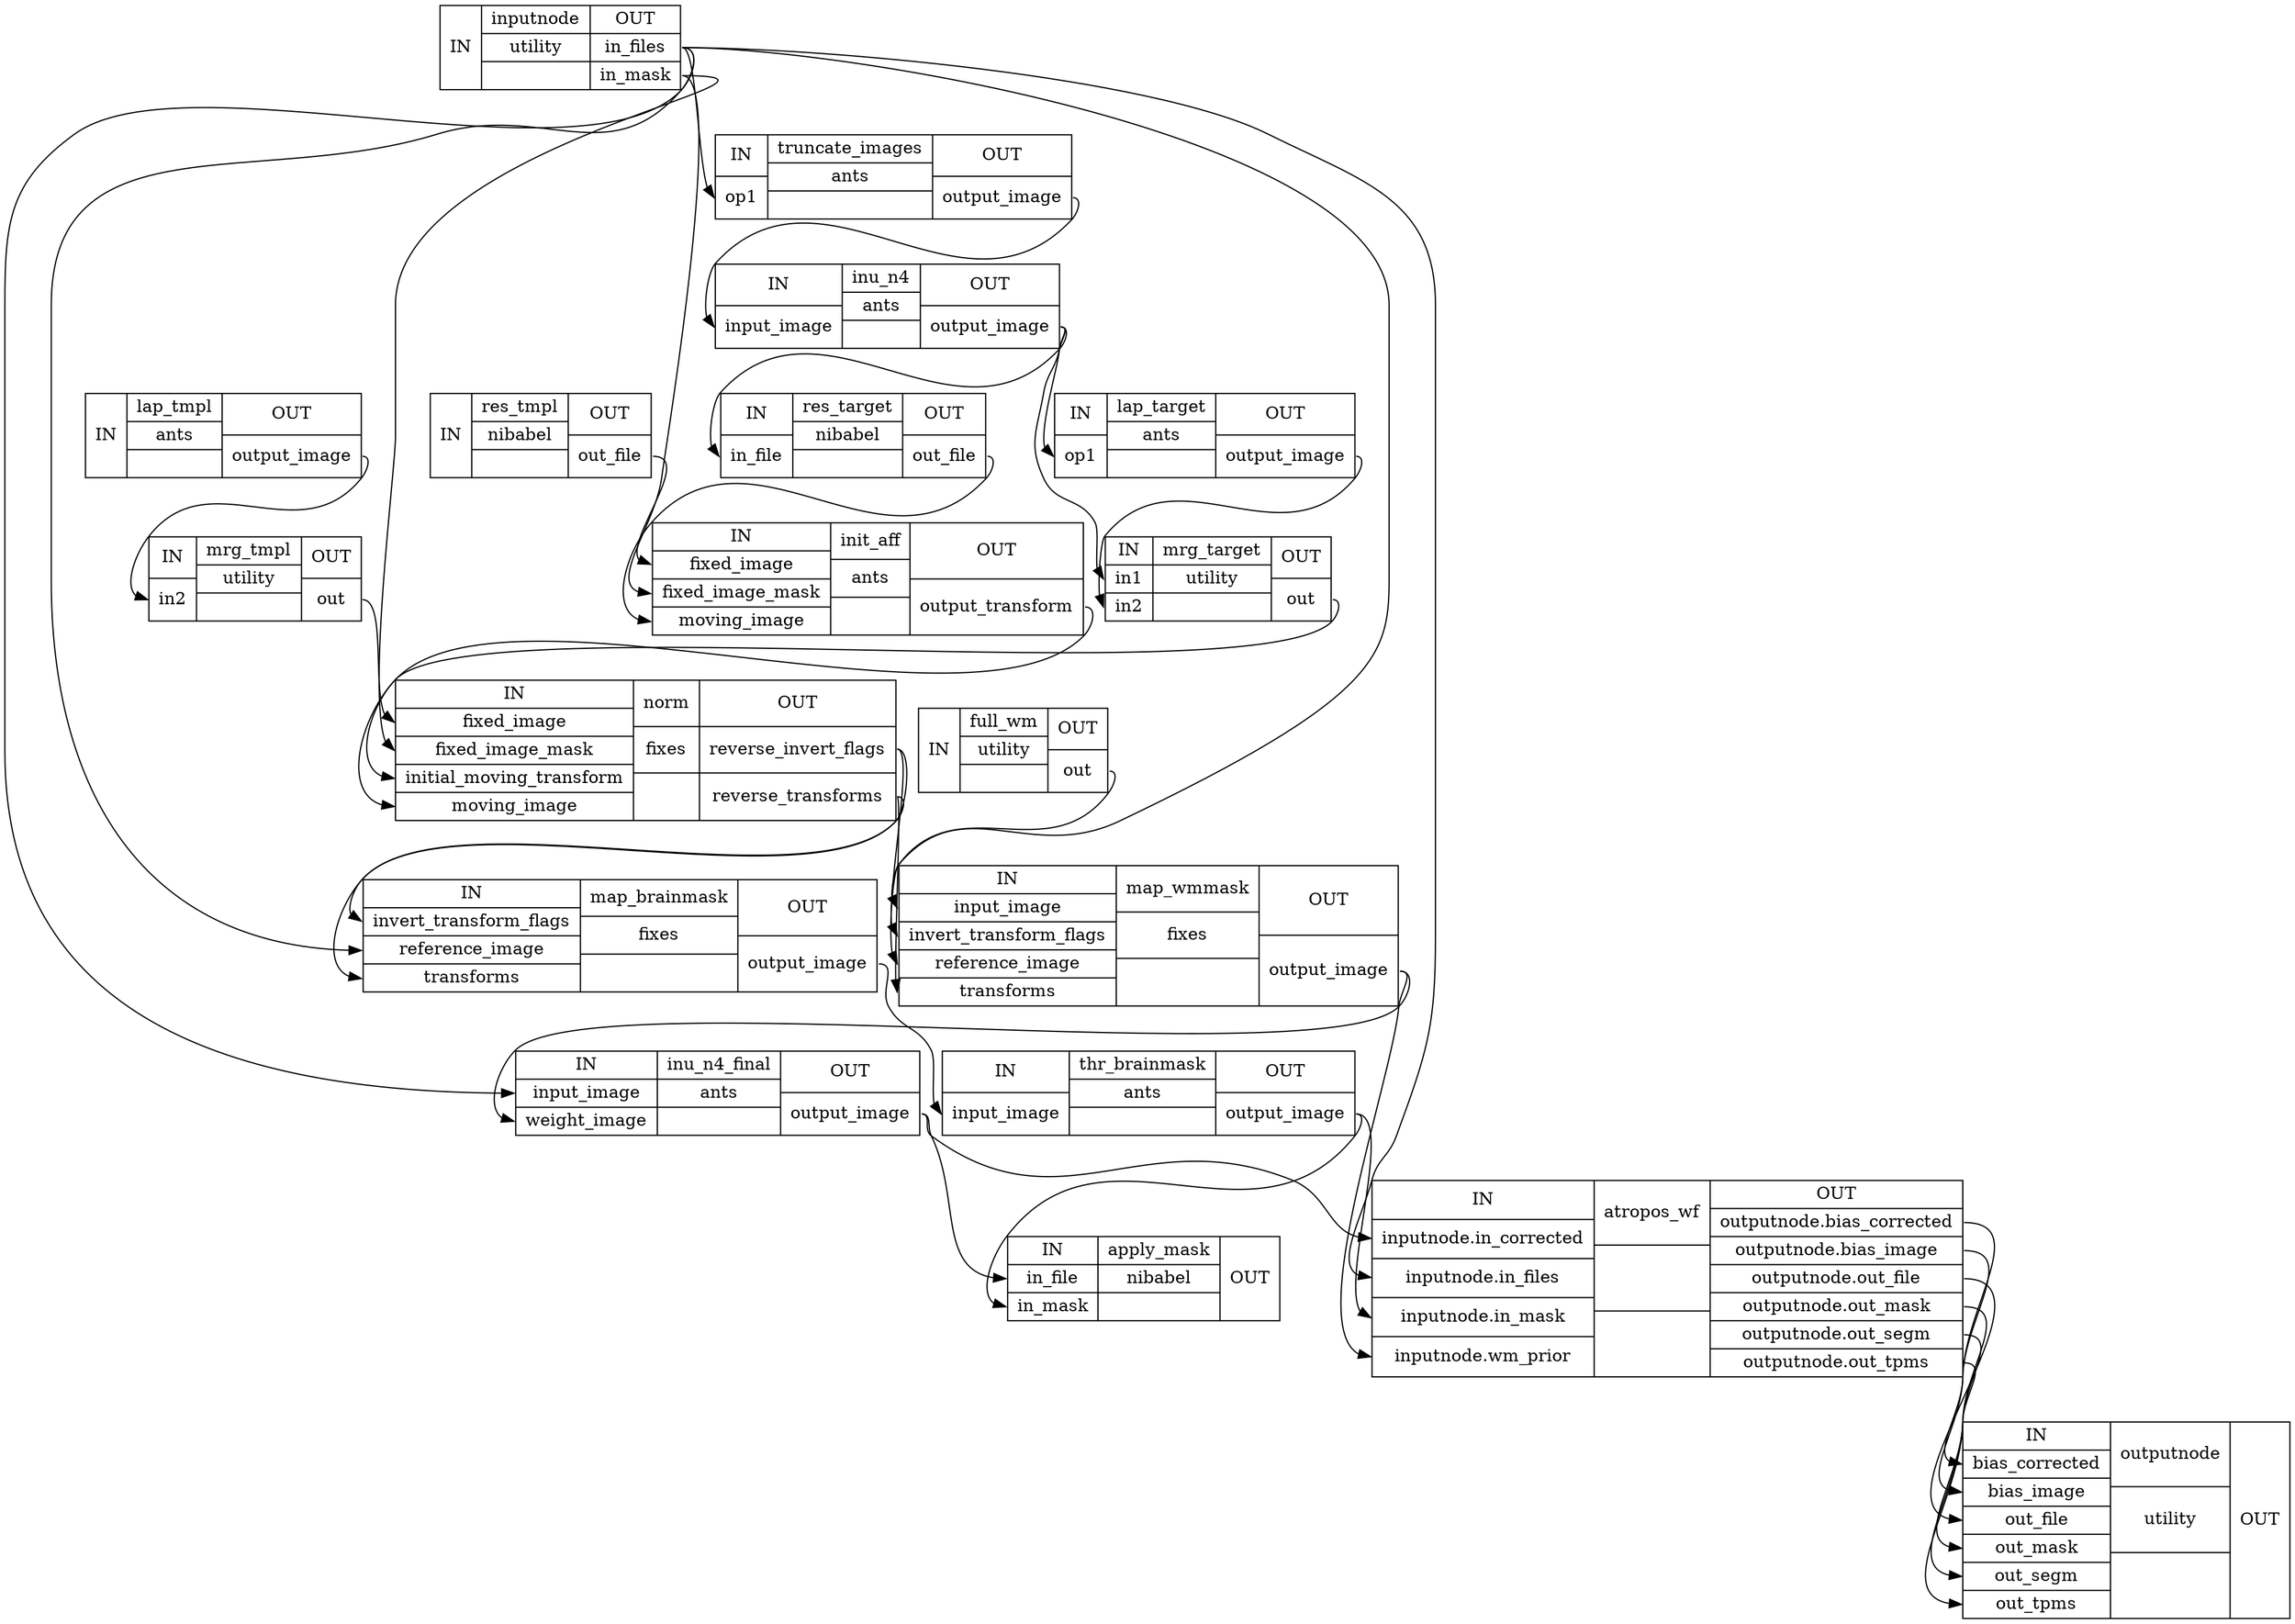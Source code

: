 digraph structs {
node [shape=record];
brain_extraction_wflap_tmpl [label="{IN}|{ lap_tmpl | ants |  }|{OUT|<outoutputimage> output_image}"];
brain_extraction_wfmrg_tmpl [label="{IN|<inin2> in2}|{ mrg_tmpl | utility |  }|{OUT|<outout> out}"];
brain_extraction_wffull_wm [label="{IN}|{ full_wm | utility |  }|{OUT|<outout> out}"];
brain_extraction_wfres_tmpl [label="{IN}|{ res_tmpl | nibabel |  }|{OUT|<outoutfile> out_file}"];
brain_extraction_wfinputnode [label="{IN}|{ inputnode | utility |  }|{OUT|<outinfiles> in_files|<outinmask> in_mask}"];
brain_extraction_wftruncate_images [label="{IN|<inop1> op1}|{ truncate_images | ants |  }|{OUT|<outoutputimage> output_image}"];
brain_extraction_wfinu_n4 [label="{IN|<ininputimage> input_image}|{ inu_n4 | ants |  }|{OUT|<outoutputimage> output_image}"];
brain_extraction_wflap_target [label="{IN|<inop1> op1}|{ lap_target | ants |  }|{OUT|<outoutputimage> output_image}"];
brain_extraction_wfmrg_target [label="{IN|<inin1> in1|<inin2> in2}|{ mrg_target | utility |  }|{OUT|<outout> out}"];
brain_extraction_wfres_target [label="{IN|<ininfile> in_file}|{ res_target | nibabel |  }|{OUT|<outoutfile> out_file}"];
brain_extraction_wfinit_aff [label="{IN|<infixedimage> fixed_image|<infixedimagemask> fixed_image_mask|<inmovingimage> moving_image}|{ init_aff | ants |  }|{OUT|<outoutputtransform> output_transform}"];
brain_extraction_wfnorm [label="{IN|<infixedimage> fixed_image|<infixedimagemask> fixed_image_mask|<ininitialmovingtransform> initial_moving_transform|<inmovingimage> moving_image}|{ norm | fixes |  }|{OUT|<outreverseinvertflags> reverse_invert_flags|<outreversetransforms> reverse_transforms}"];
brain_extraction_wfmap_wmmask [label="{IN|<ininputimage> input_image|<ininverttransformflags> invert_transform_flags|<inreferenceimage> reference_image|<intransforms> transforms}|{ map_wmmask | fixes |  }|{OUT|<outoutputimage> output_image}"];
brain_extraction_wfinu_n4_final [label="{IN|<ininputimage> input_image|<inweightimage> weight_image}|{ inu_n4_final | ants |  }|{OUT|<outoutputimage> output_image}"];
brain_extraction_wfmap_brainmask [label="{IN|<ininverttransformflags> invert_transform_flags|<inreferenceimage> reference_image|<intransforms> transforms}|{ map_brainmask | fixes |  }|{OUT|<outoutputimage> output_image}"];
brain_extraction_wfthr_brainmask [label="{IN|<ininputimage> input_image}|{ thr_brainmask | ants |  }|{OUT|<outoutputimage> output_image}"];
brain_extraction_wfatropos_wf [label="{IN|<ininputnodeincorrected> inputnode.in_corrected|<ininputnodeinfiles> inputnode.in_files|<ininputnodeinmask> inputnode.in_mask|<ininputnodewmprior> inputnode.wm_prior}|{ atropos_wf |  |  }|{OUT|<outoutputnodebiascorrected> outputnode.bias_corrected|<outoutputnodebiasimage> outputnode.bias_image|<outoutputnodeoutfile> outputnode.out_file|<outoutputnodeoutmask> outputnode.out_mask|<outoutputnodeoutsegm> outputnode.out_segm|<outoutputnodeouttpms> outputnode.out_tpms}"];
brain_extraction_wfoutputnode [label="{IN|<inbiascorrected> bias_corrected|<inbiasimage> bias_image|<inoutfile> out_file|<inoutmask> out_mask|<inoutsegm> out_segm|<inouttpms> out_tpms}|{ outputnode | utility |  }|{OUT}"];
brain_extraction_wfapply_mask [label="{IN|<ininfile> in_file|<ininmask> in_mask}|{ apply_mask | nibabel |  }|{OUT}"];
brain_extraction_wfatropos_wf:outoutputnodebiascorrected:e -> brain_extraction_wfoutputnode:inbiascorrected:w;
brain_extraction_wfatropos_wf:outoutputnodebiasimage:e -> brain_extraction_wfoutputnode:inbiasimage:w;
brain_extraction_wfatropos_wf:outoutputnodeoutfile:e -> brain_extraction_wfoutputnode:inoutfile:w;
brain_extraction_wfatropos_wf:outoutputnodeoutmask:e -> brain_extraction_wfoutputnode:inoutmask:w;
brain_extraction_wfatropos_wf:outoutputnodeoutsegm:e -> brain_extraction_wfoutputnode:inoutsegm:w;
brain_extraction_wfatropos_wf:outoutputnodeouttpms:e -> brain_extraction_wfoutputnode:inouttpms:w;
brain_extraction_wffull_wm:outout:e -> brain_extraction_wfmap_wmmask:ininputimage:w;
brain_extraction_wfinit_aff:outoutputtransform:e -> brain_extraction_wfnorm:ininitialmovingtransform:w;
brain_extraction_wfinputnode:outinfiles:e -> brain_extraction_wfatropos_wf:ininputnodeinfiles:w;
brain_extraction_wfinputnode:outinfiles:e -> brain_extraction_wfinu_n4_final:ininputimage:w;
brain_extraction_wfinputnode:outinfiles:e -> brain_extraction_wfmap_brainmask:inreferenceimage:w;
brain_extraction_wfinputnode:outinfiles:e -> brain_extraction_wfmap_wmmask:inreferenceimage:w;
brain_extraction_wfinputnode:outinfiles:e -> brain_extraction_wftruncate_images:inop1:w;
brain_extraction_wfinputnode:outinmask:e -> brain_extraction_wfinit_aff:infixedimagemask:w;
brain_extraction_wfinputnode:outinmask:e -> brain_extraction_wfnorm:infixedimagemask:w;
brain_extraction_wfinu_n4:outoutputimage:e -> brain_extraction_wflap_target:inop1:w;
brain_extraction_wfinu_n4:outoutputimage:e -> brain_extraction_wfmrg_target:inin1:w;
brain_extraction_wfinu_n4:outoutputimage:e -> brain_extraction_wfres_target:ininfile:w;
brain_extraction_wfinu_n4_final:outoutputimage:e -> brain_extraction_wfapply_mask:ininfile:w;
brain_extraction_wfinu_n4_final:outoutputimage:e -> brain_extraction_wfatropos_wf:ininputnodeincorrected:w;
brain_extraction_wflap_target:outoutputimage:e -> brain_extraction_wfmrg_target:inin2:w;
brain_extraction_wflap_tmpl:outoutputimage:e -> brain_extraction_wfmrg_tmpl:inin2:w;
brain_extraction_wfmap_brainmask:outoutputimage:e -> brain_extraction_wfthr_brainmask:ininputimage:w;
brain_extraction_wfmap_wmmask:outoutputimage:e -> brain_extraction_wfatropos_wf:ininputnodewmprior:w;
brain_extraction_wfmap_wmmask:outoutputimage:e -> brain_extraction_wfinu_n4_final:inweightimage:w;
brain_extraction_wfmrg_target:outout:e -> brain_extraction_wfnorm:inmovingimage:w;
brain_extraction_wfmrg_tmpl:outout:e -> brain_extraction_wfnorm:infixedimage:w;
brain_extraction_wfnorm:outreverseinvertflags:e -> brain_extraction_wfmap_brainmask:ininverttransformflags:w;
brain_extraction_wfnorm:outreverseinvertflags:e -> brain_extraction_wfmap_wmmask:ininverttransformflags:w;
brain_extraction_wfnorm:outreversetransforms:e -> brain_extraction_wfmap_brainmask:intransforms:w;
brain_extraction_wfnorm:outreversetransforms:e -> brain_extraction_wfmap_wmmask:intransforms:w;
brain_extraction_wfres_target:outoutfile:e -> brain_extraction_wfinit_aff:inmovingimage:w;
brain_extraction_wfres_tmpl:outoutfile:e -> brain_extraction_wfinit_aff:infixedimage:w;
brain_extraction_wfthr_brainmask:outoutputimage:e -> brain_extraction_wfapply_mask:ininmask:w;
brain_extraction_wfthr_brainmask:outoutputimage:e -> brain_extraction_wfatropos_wf:ininputnodeinmask:w;
brain_extraction_wftruncate_images:outoutputimage:e -> brain_extraction_wfinu_n4:ininputimage:w;
}